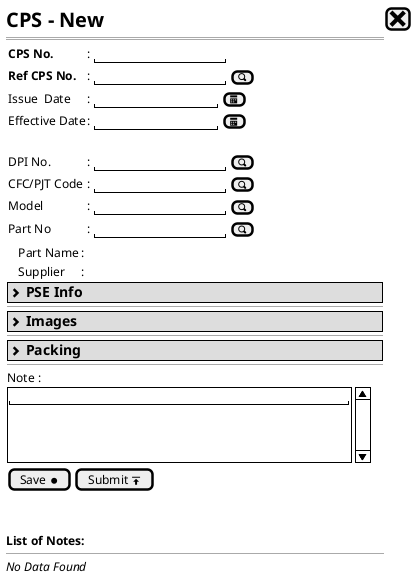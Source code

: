 @startuml
@startsalt
{
  <b><size:20>CPS - New |[<size:25><&x>]|*
  ==
  {
    {
      <b>CPS No.      |: {|"                "|}|*
      <b>Ref CPS No.  |: {|"                "| [<&magnifying-glass>]}| *
      Issue  Date     |: {| "               "| [<&calendar>]|}
      Effective Date  |: {| "               "| [<&calendar>]|}
      .
      DPI No.         |: {|"                "| [<&magnifying-glass>]}| *
      CFC/PJT Code    |: {|"                "| [<&magnifying-glass>]}
      Model           |: {|"                "| [<&magnifying-glass>]}
      Part No         |: {|"                "| [<&magnifying-glass>]}
    }
    {
      .|.|Part Name   |: ||*
      .|.|Supplier    |: {||}
    }
    {*
      <b><size:14> <&chevron-right> PSE Info
    }
    --
    {*
      <b><size:14> <&chevron-right> Images
    }
    --
    {*
      <b><size:14> <&chevron-right> Packing
    }
    --
    Note :
    {SI
      "                                          "
      .
      .
      .
    }
  }
  {[Save <&media-record>] | [Submit <&data-transfer-upload>]}
  .
  .
  <b>List of Notes:
  --
  <i>No Data Found   
}
@endsalt
@enduml
